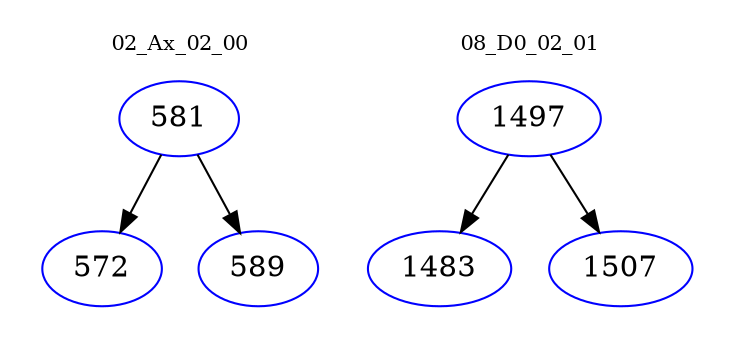 digraph{
subgraph cluster_0 {
color = white
label = "02_Ax_02_00";
fontsize=10;
T0_581 [label="581", color="blue"]
T0_581 -> T0_572 [color="black"]
T0_572 [label="572", color="blue"]
T0_581 -> T0_589 [color="black"]
T0_589 [label="589", color="blue"]
}
subgraph cluster_1 {
color = white
label = "08_D0_02_01";
fontsize=10;
T1_1497 [label="1497", color="blue"]
T1_1497 -> T1_1483 [color="black"]
T1_1483 [label="1483", color="blue"]
T1_1497 -> T1_1507 [color="black"]
T1_1507 [label="1507", color="blue"]
}
}
